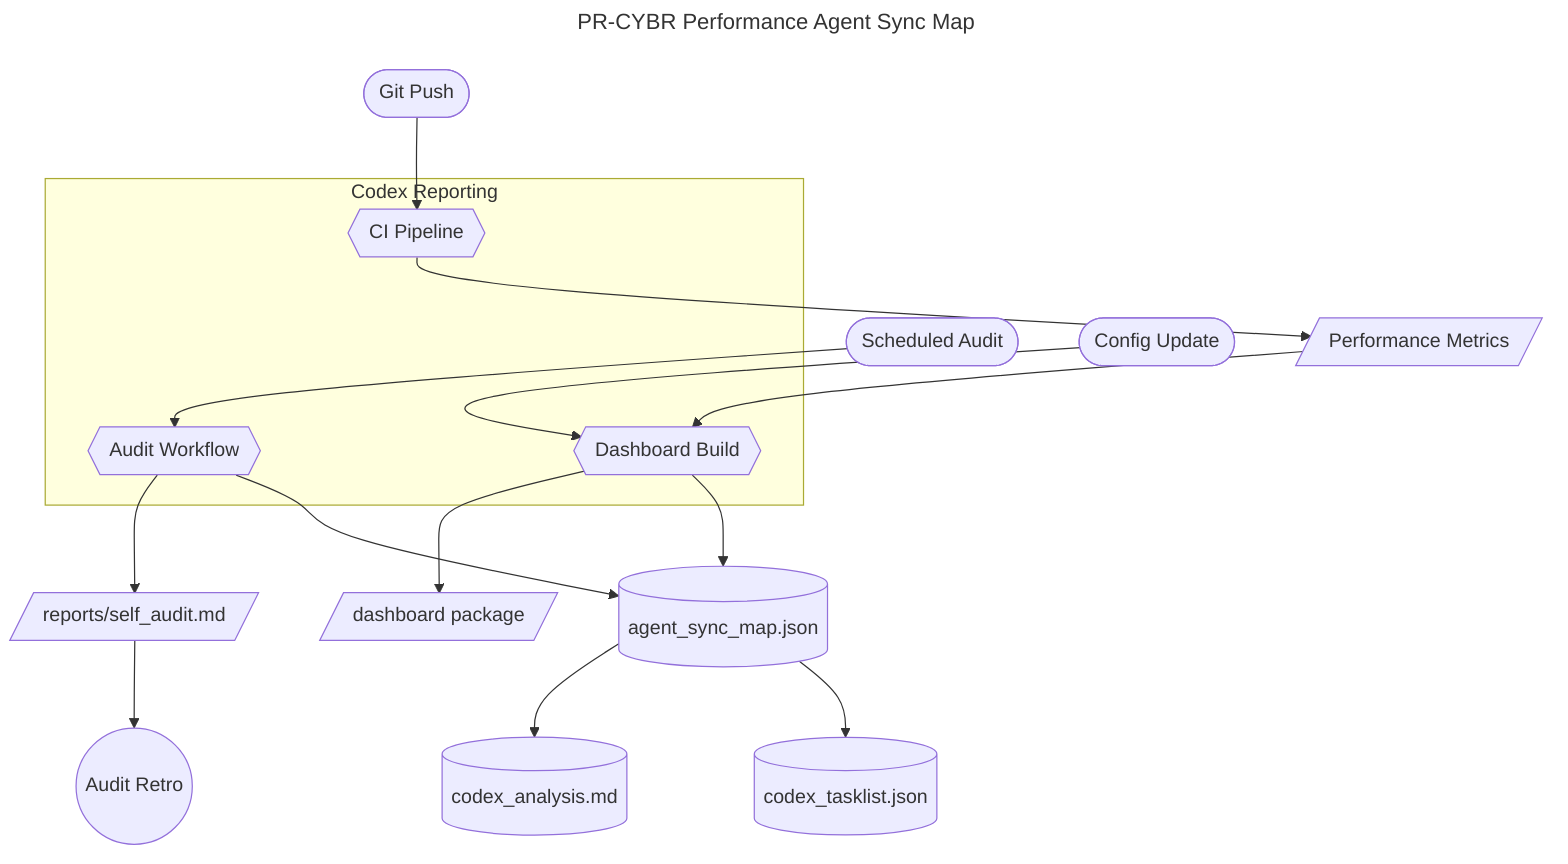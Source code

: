 ---
title: PR-CYBR Performance Agent Sync Map
---
flowchart TD
    trigger_ci([Git Push]) --> ci_pipeline{{CI Pipeline}}
    trigger_audit([Scheduled Audit]) --> audit_job{{Audit Workflow}}
    trigger_dashboard([Config Update]) --> dashboard_build{{Dashboard Build}}

    ci_pipeline --> artifacts[/Performance Metrics/]
    audit_job --> audit_reports[/reports/self_audit.md/]
    dashboard_build --> devx_ui[/dashboard package/]

    artifacts --> dashboard_build
    audit_reports --> audit_retrospective((Audit Retro))
    audit_job --> sync_registry[(agent_sync_map.json)]
    dashboard_build --> sync_registry

    subgraph Codex Reporting
        audit_job
        ci_pipeline
        dashboard_build
    end

    sync_registry --> codex_analysis[(codex_analysis.md)]
    sync_registry --> codex_tasklist[(codex_tasklist.json)]